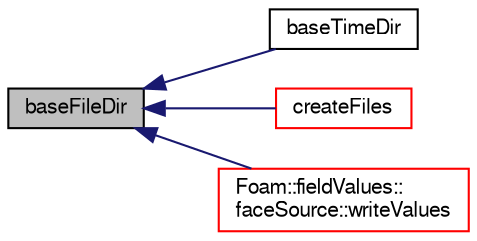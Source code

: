 digraph "baseFileDir"
{
  bgcolor="transparent";
  edge [fontname="FreeSans",fontsize="10",labelfontname="FreeSans",labelfontsize="10"];
  node [fontname="FreeSans",fontsize="10",shape=record];
  rankdir="LR";
  Node80 [label="baseFileDir",height=0.2,width=0.4,color="black", fillcolor="grey75", style="filled", fontcolor="black"];
  Node80 -> Node81 [dir="back",color="midnightblue",fontsize="10",style="solid",fontname="FreeSans"];
  Node81 [label="baseTimeDir",height=0.2,width=0.4,color="black",URL="$a26122.html#ac36d6aced9eb1b847902a8fac04cee01",tooltip="Return the base directory for the current time value. "];
  Node80 -> Node82 [dir="back",color="midnightblue",fontsize="10",style="solid",fontname="FreeSans"];
  Node82 [label="createFiles",height=0.2,width=0.4,color="red",URL="$a26122.html#a2d6c3afdb1f10dce6be9079532be0091",tooltip="Create the output file. "];
  Node80 -> Node111 [dir="back",color="midnightblue",fontsize="10",style="solid",fontname="FreeSans"];
  Node111 [label="Foam::fieldValues::\lfaceSource::writeValues",height=0.2,width=0.4,color="red",URL="$a28726.html#a930c8e90522f733f078680b6ce4994c1",tooltip="Templated helper function to output field values. "];
}

